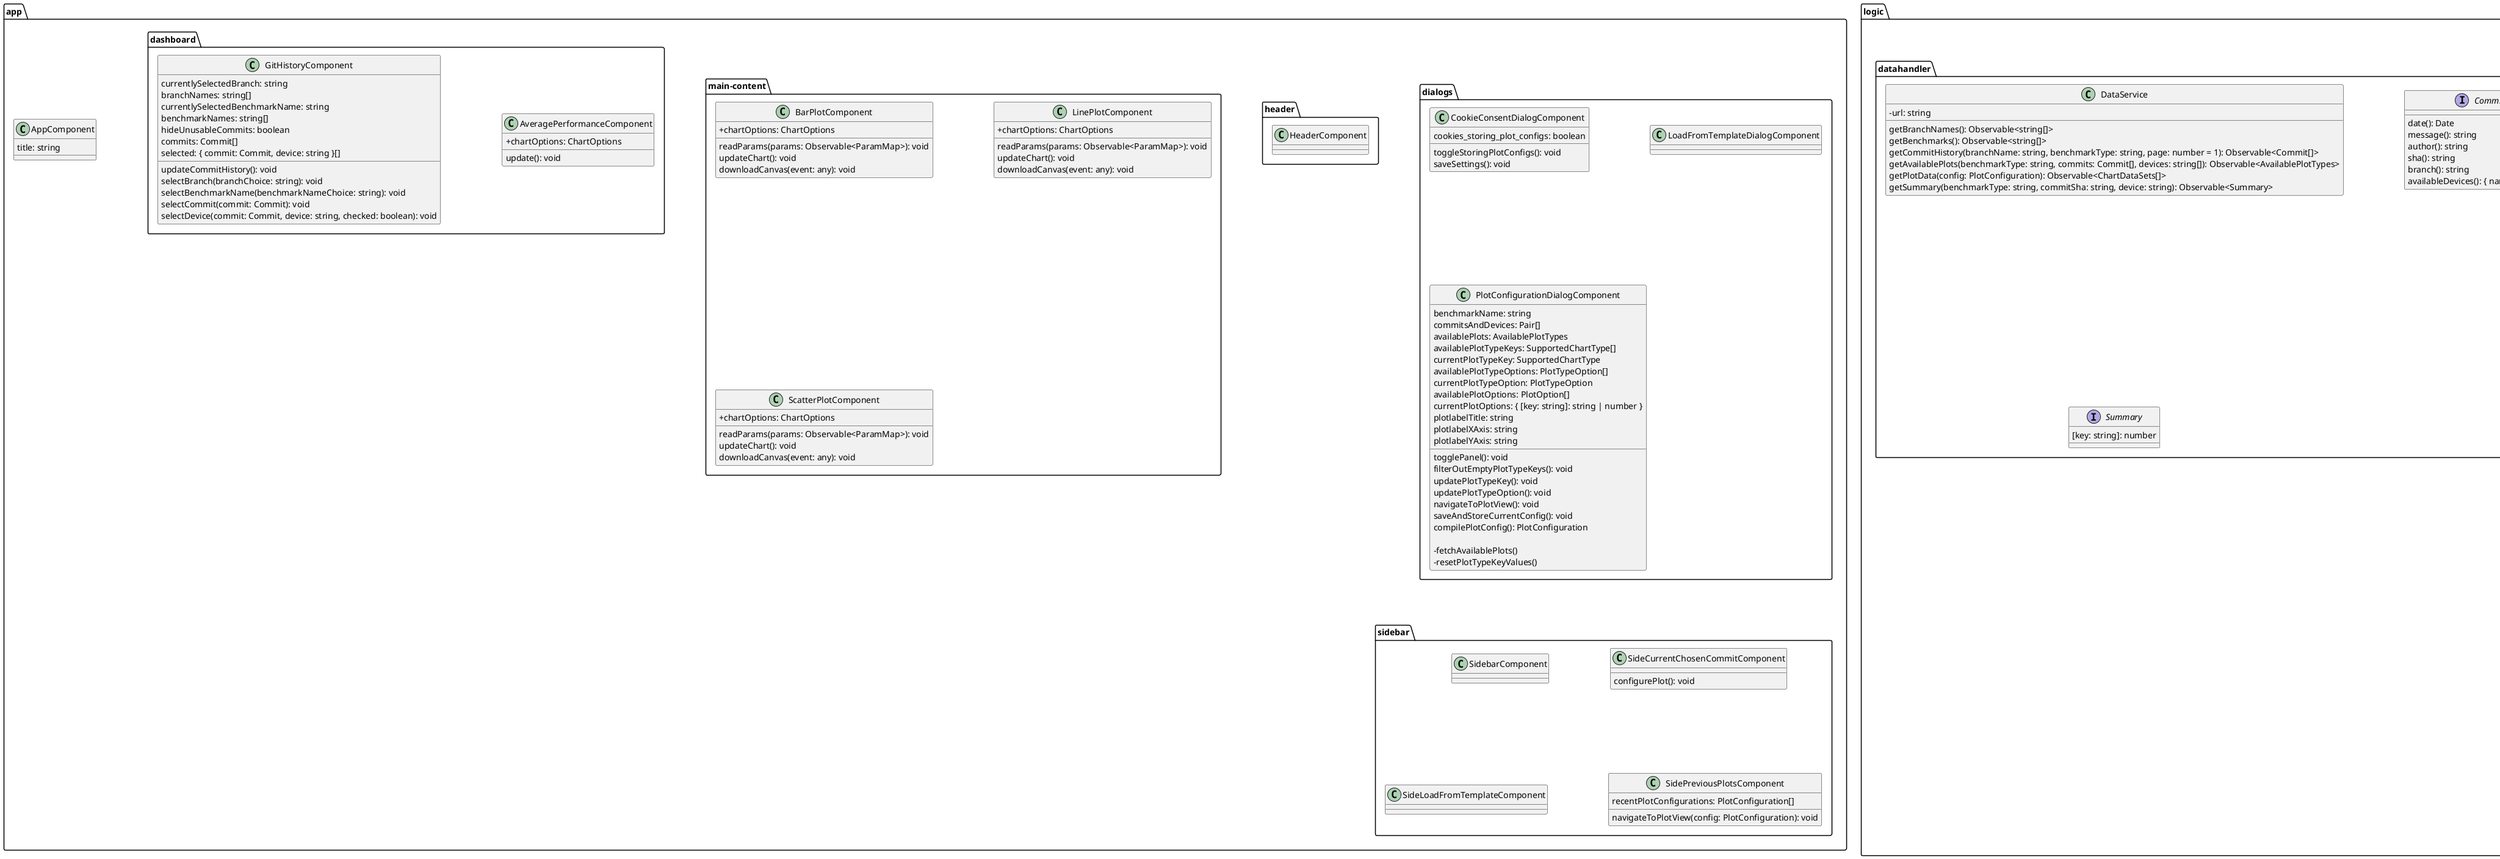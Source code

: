 @startuml frontend

skinparam nodesep 100
skinparam ranksep 100
skinparam linetype ortho
skinparam classAttributeIconSize 0


package app {

  class AppComponent {
    title: string
  }

  package dialogs {

    class CookieConsentDialogComponent {
      cookies_storing_plot_configs: boolean

      toggleStoringPlotConfigs(): void
      saveSettings(): void

    }

    class LoadFromTemplateDialogComponent {
      'TODO(implement)
    }

    class PlotConfigurationDialogComponent {
      benchmarkName: string
      commitsAndDevices: Pair[]
      availablePlots: AvailablePlotTypes
      availablePlotTypeKeys: SupportedChartType[]
      currentPlotTypeKey: SupportedChartType
      availablePlotTypeOptions: PlotTypeOption[]
      currentPlotTypeOption: PlotTypeOption
      availablePlotOptions: PlotOption[]
      currentPlotOptions: { [key: string]: string | number }
      plotlabelTitle: string
      plotlabelXAxis: string
      plotlabelYAxis: string

      togglePanel(): void
      filterOutEmptyPlotTypeKeys(): void
      updatePlotTypeKey(): void
      updatePlotTypeOption(): void
      navigateToPlotView(): void
      saveAndStoreCurrentConfig(): void
      compilePlotConfig(): PlotConfiguration

      -fetchAvailablePlots()
      -resetPlotTypeKeyValues()

    }

  }


  package header {

    class HeaderComponent {}

  }

  package main-content {

    class BarPlotComponent {
      +chartOptions: ChartOptions

      readParams(params: Observable<ParamMap>): void
      updateChart(): void
      downloadCanvas(event: any): void
    }

    class LinePlotComponent {
      +chartOptions: ChartOptions

      readParams(params: Observable<ParamMap>): void
      updateChart(): void
      downloadCanvas(event: any): void
    }

    class ScatterPlotComponent {

      +chartOptions: ChartOptions

      readParams(params: Observable<ParamMap>): void
      updateChart(): void
      downloadCanvas(event: any): void
    }
  }

  package dashboard {

    class AveragePerformanceComponent {
      +chartOptions: ChartOptions

      update(): void
    }

    class GitHistoryComponent {
      currentlySelectedBranch: string
      branchNames: string[]
      currentlySelectedBenchmarkName: string
      benchmarkNames: string[]
      hideUnusableCommits: boolean
      commits: Commit[]
      selected: { commit: Commit, device: string }[]

      updateCommitHistory(): void
      selectBranch(branchChoice: string): void
      selectBenchmarkName(benchmarkNameChoice: string): void
      selectCommit(commit: Commit): void
      selectDevice(commit: Commit, device: string, checked: boolean): void

    }


  }

  package sidebar {

    class SidebarComponent {}

    class SideCurrentChosenCommitComponent {
      configurePlot(): void

    }

    class SideLoadFromTemplateComponent {
      'TODO(implement)
    }

    class SidePreviousPlotsComponent {
      recentPlotConfigurations: PlotConfiguration[]

      navigateToPlotView(config: PlotConfiguration): void

    }

  }

}

package lib {

  package directives {

    class SummaryCardComponent {
      'TODO what about the @Input annotation
      commitSha: string
      device: string
      benchmarkType: string
    }

  }

  package notificationhandler {

    class SnackBarService {
      notify(message: string): void
    }

  }

  package pipes {

    class AbbreviatePipe {
      transform(value: string, length: number): string
    }

    class DefaultValuePipe {
      transform(value: string, defaultValue: string): string
    }

  }

  package plot-component-util {

    class PlotUtils {

      {static} +parsePlotConfig(paramMap: ParamMap): PlotConfiguration | undefined

    }

  }

}


package logic {

  package commit-selection-handler {

    class CommitSelectionService {
      private selectedCommits: SelectedCommits

      updateBenchmarkName(benchmarkName: string): void
      addCommit(benchmarkName: string, commit: Commit, device: string): void
      removeCommit(commit: Commit, device: string): void
      getSelectedCommits(): SelectedCommits
    }

    interface SelectedCommits {
      benchmarkName: string
      commitsAndDevices: Pair[]
    }

    interface Pair {
      commit: Commit
      device: string
    }

  }

  package cookiehandler {

    class CookieService {
      +recentPlotsUpdate: EventEmitter<void>

      -NAME_SETTINGS: string
      -NAME_RECENT_BRANCH: string
      -NAME_RECENT_PLOT_CONFIGS: string

      spawnConsentDialog(): void
      hasDecidedConsent(): boolean
      saveSettings(settings: CookieSettings): void
      getMostRecentBranch(): string | null
      saveMostRecentBranch(branchName: string): void
      addRecentPlotConfiguration(plotConfig: PlotConfiguration): void
      public getRecentPlotConfigurations(): PlotConfiguration[]

    }

    interface CookieSettings {
      storingPlotConfigs: boolean
    }

  }

  package datahandler {

    class DataService{
      -url: string

      getBranchNames(): Observable<string[]>
      getBenchmarks(): Observable<string[]>
      getCommitHistory(branchName: string, benchmarkType: string, page: number = 1): Observable<Commit[]>
      getAvailablePlots(benchmarkType: string, commits: Commit[], devices: string[]): Observable<AvailablePlotTypes>
      getPlotData(config: PlotConfiguration): Observable<ChartDataSets[]>
      getSummary(benchmarkType: string, commitSha: string, device: string): Observable<Summary>
    }

    interface Commit {
      date(): Date
      message(): string
      author(): string
      sha(): string
      branch(): string
      availableDevices(): { name: string }[]
    }

    interface Summary {
      [key: string]: number
    }


  }

  package plothandler {
    class PlotServcie {

    }

    interface AvailiablePlotTypes {
      line(): PlotTypeOption[]
      scatter(): PlotTypeOption[]
      bar(): PlotTypeOption[]
      stackedBar(): PlotTypeOption[]
    }

    interface PlotTypeOption {
      plotName(): string
      options(): PlotOption[]
    }

    interface PlotOption {
      name(): string
      options(): string[]
      number(): boolean
    }

}

@enduml
